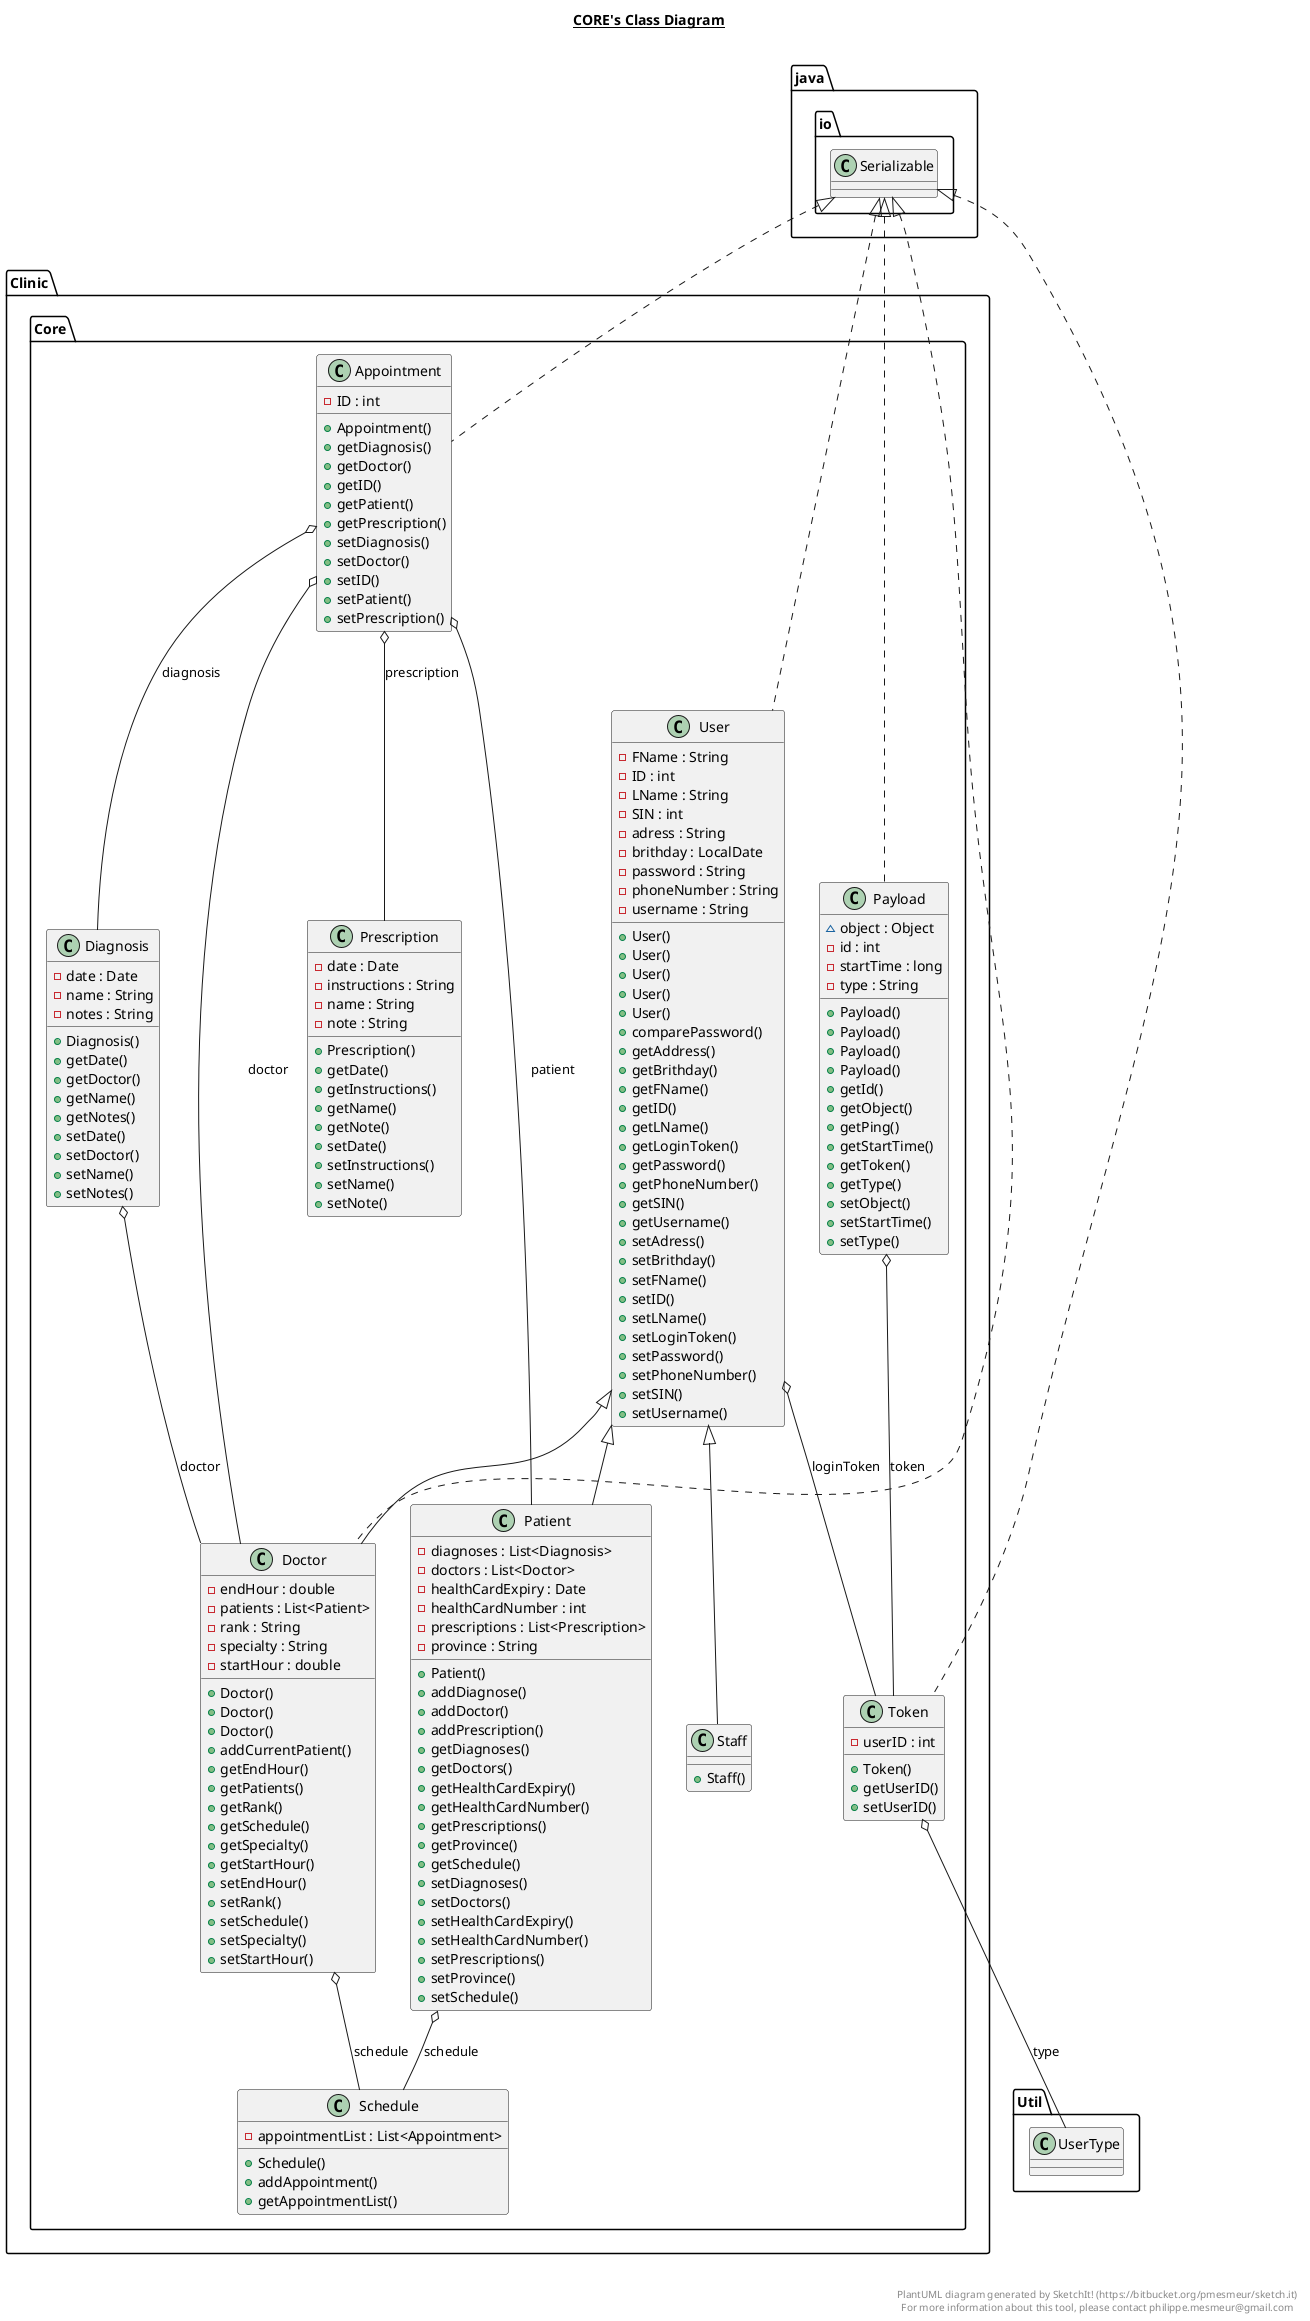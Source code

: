 @startuml

title __CORE's Class Diagram__\n

  namespace Clinic.Core {
    class Clinic.Core.Appointment {
        - ID : int
        + Appointment()
        + getDiagnosis()
        + getDoctor()
        + getID()
        + getPatient()
        + getPrescription()
        + setDiagnosis()
        + setDoctor()
        + setID()
        + setPatient()
        + setPrescription()
    }
  }
  

  namespace Clinic.Core {
    class Clinic.Core.Diagnosis {
        - date : Date
        - name : String
        - notes : String
        + Diagnosis()
        + getDate()
        + getDoctor()
        + getName()
        + getNotes()
        + setDate()
        + setDoctor()
        + setName()
        + setNotes()
    }
  }
  

  namespace Clinic.Core {
    class Clinic.Core.Doctor {
        - endHour : double
        - patients : List<Patient>
        - rank : String
        - specialty : String
        - startHour : double
        + Doctor()
        + Doctor()
        + Doctor()
        + addCurrentPatient()
        + getEndHour()
        + getPatients()
        + getRank()
        + getSchedule()
        + getSpecialty()
        + getStartHour()
        + setEndHour()
        + setRank()
        + setSchedule()
        + setSpecialty()
        + setStartHour()
    }
  }
  

  namespace Clinic.Core {
    class Clinic.Core.Patient {
        - diagnoses : List<Diagnosis>
        - doctors : List<Doctor>
        - healthCardExpiry : Date
        - healthCardNumber : int
        - prescriptions : List<Prescription>
        - province : String
        + Patient()
        + addDiagnose()
        + addDoctor()
        + addPrescription()
        + getDiagnoses()
        + getDoctors()
        + getHealthCardExpiry()
        + getHealthCardNumber()
        + getPrescriptions()
        + getProvince()
        + getSchedule()
        + setDiagnoses()
        + setDoctors()
        + setHealthCardExpiry()
        + setHealthCardNumber()
        + setPrescriptions()
        + setProvince()
        + setSchedule()
    }
  }
  

  namespace Clinic.Core {
    class Clinic.Core.Payload {
        ~ object : Object
        - id : int
        - startTime : long
        - type : String
        + Payload()
        + Payload()
        + Payload()
        + Payload()
        + getId()
        + getObject()
        + getPing()
        + getStartTime()
        + getToken()
        + getType()
        + setObject()
        + setStartTime()
        + setType()
    }
  }
  

  namespace Clinic.Core {
    class Clinic.Core.Prescription {
        - date : Date
        - instructions : String
        - name : String
        - note : String
        + Prescription()
        + getDate()
        + getInstructions()
        + getName()
        + getNote()
        + setDate()
        + setInstructions()
        + setName()
        + setNote()
    }
  }
  

  namespace Clinic.Core {
    class Clinic.Core.Schedule {
        - appointmentList : List<Appointment>
        + Schedule()
        + addAppointment()
        + getAppointmentList()
    }
  }
  

  namespace Clinic.Core {
    class Clinic.Core.Staff {
        + Staff()
    }
  }
  

  namespace Clinic.Core {
    class Clinic.Core.Token {
        - userID : int
        + Token()
        + getUserID()
        + setUserID()
    }
  }
  

  namespace Clinic.Core {
    class Clinic.Core.User {
        - FName : String
        - ID : int
        - LName : String
        - SIN : int
        - adress : String
        - brithday : LocalDate
        - password : String
        - phoneNumber : String
        - username : String
        + User()
        + User()
        + User()
        + User()
        + User()
        + comparePassword()
        + getAddress()
        + getBrithday()
        + getFName()
        + getID()
        + getLName()
        + getLoginToken()
        + getPassword()
        + getPhoneNumber()
        + getSIN()
        + getUsername()
        + setAdress()
        + setBrithday()
        + setFName()
        + setID()
        + setLName()
        + setLoginToken()
        + setPassword()
        + setPhoneNumber()
        + setSIN()
        + setUsername()
    }
  }
  

  Clinic.Core.Appointment .up.|> java.io.Serializable
  Clinic.Core.Appointment o-- Clinic.Core.Diagnosis : diagnosis
  Clinic.Core.Appointment o-- Clinic.Core.Doctor : doctor
  Clinic.Core.Appointment o-- Clinic.Core.Patient : patient
  Clinic.Core.Appointment o-- Clinic.Core.Prescription : prescription
  Clinic.Core.Diagnosis o-- Clinic.Core.Doctor : doctor
  Clinic.Core.Doctor .up.|> java.io.Serializable
  Clinic.Core.Doctor -up-|> Clinic.Core.User
  Clinic.Core.Doctor o-- Clinic.Core.Schedule : schedule
  Clinic.Core.Patient -up-|> Clinic.Core.User
  Clinic.Core.Patient o-- Clinic.Core.Schedule : schedule
  Clinic.Core.Payload .up.|> java.io.Serializable
  Clinic.Core.Payload o-- Clinic.Core.Token : token
  Clinic.Core.Staff -up-|> Clinic.Core.User
  Clinic.Core.Token .up.|> java.io.Serializable
  Clinic.Core.Token o-- Util.UserType : type
  Clinic.Core.User .up.|> java.io.Serializable
  Clinic.Core.User o-- Clinic.Core.Token : loginToken


right footer


PlantUML diagram generated by SketchIt! (https://bitbucket.org/pmesmeur/sketch.it)
For more information about this tool, please contact philippe.mesmeur@gmail.com
endfooter

@enduml
